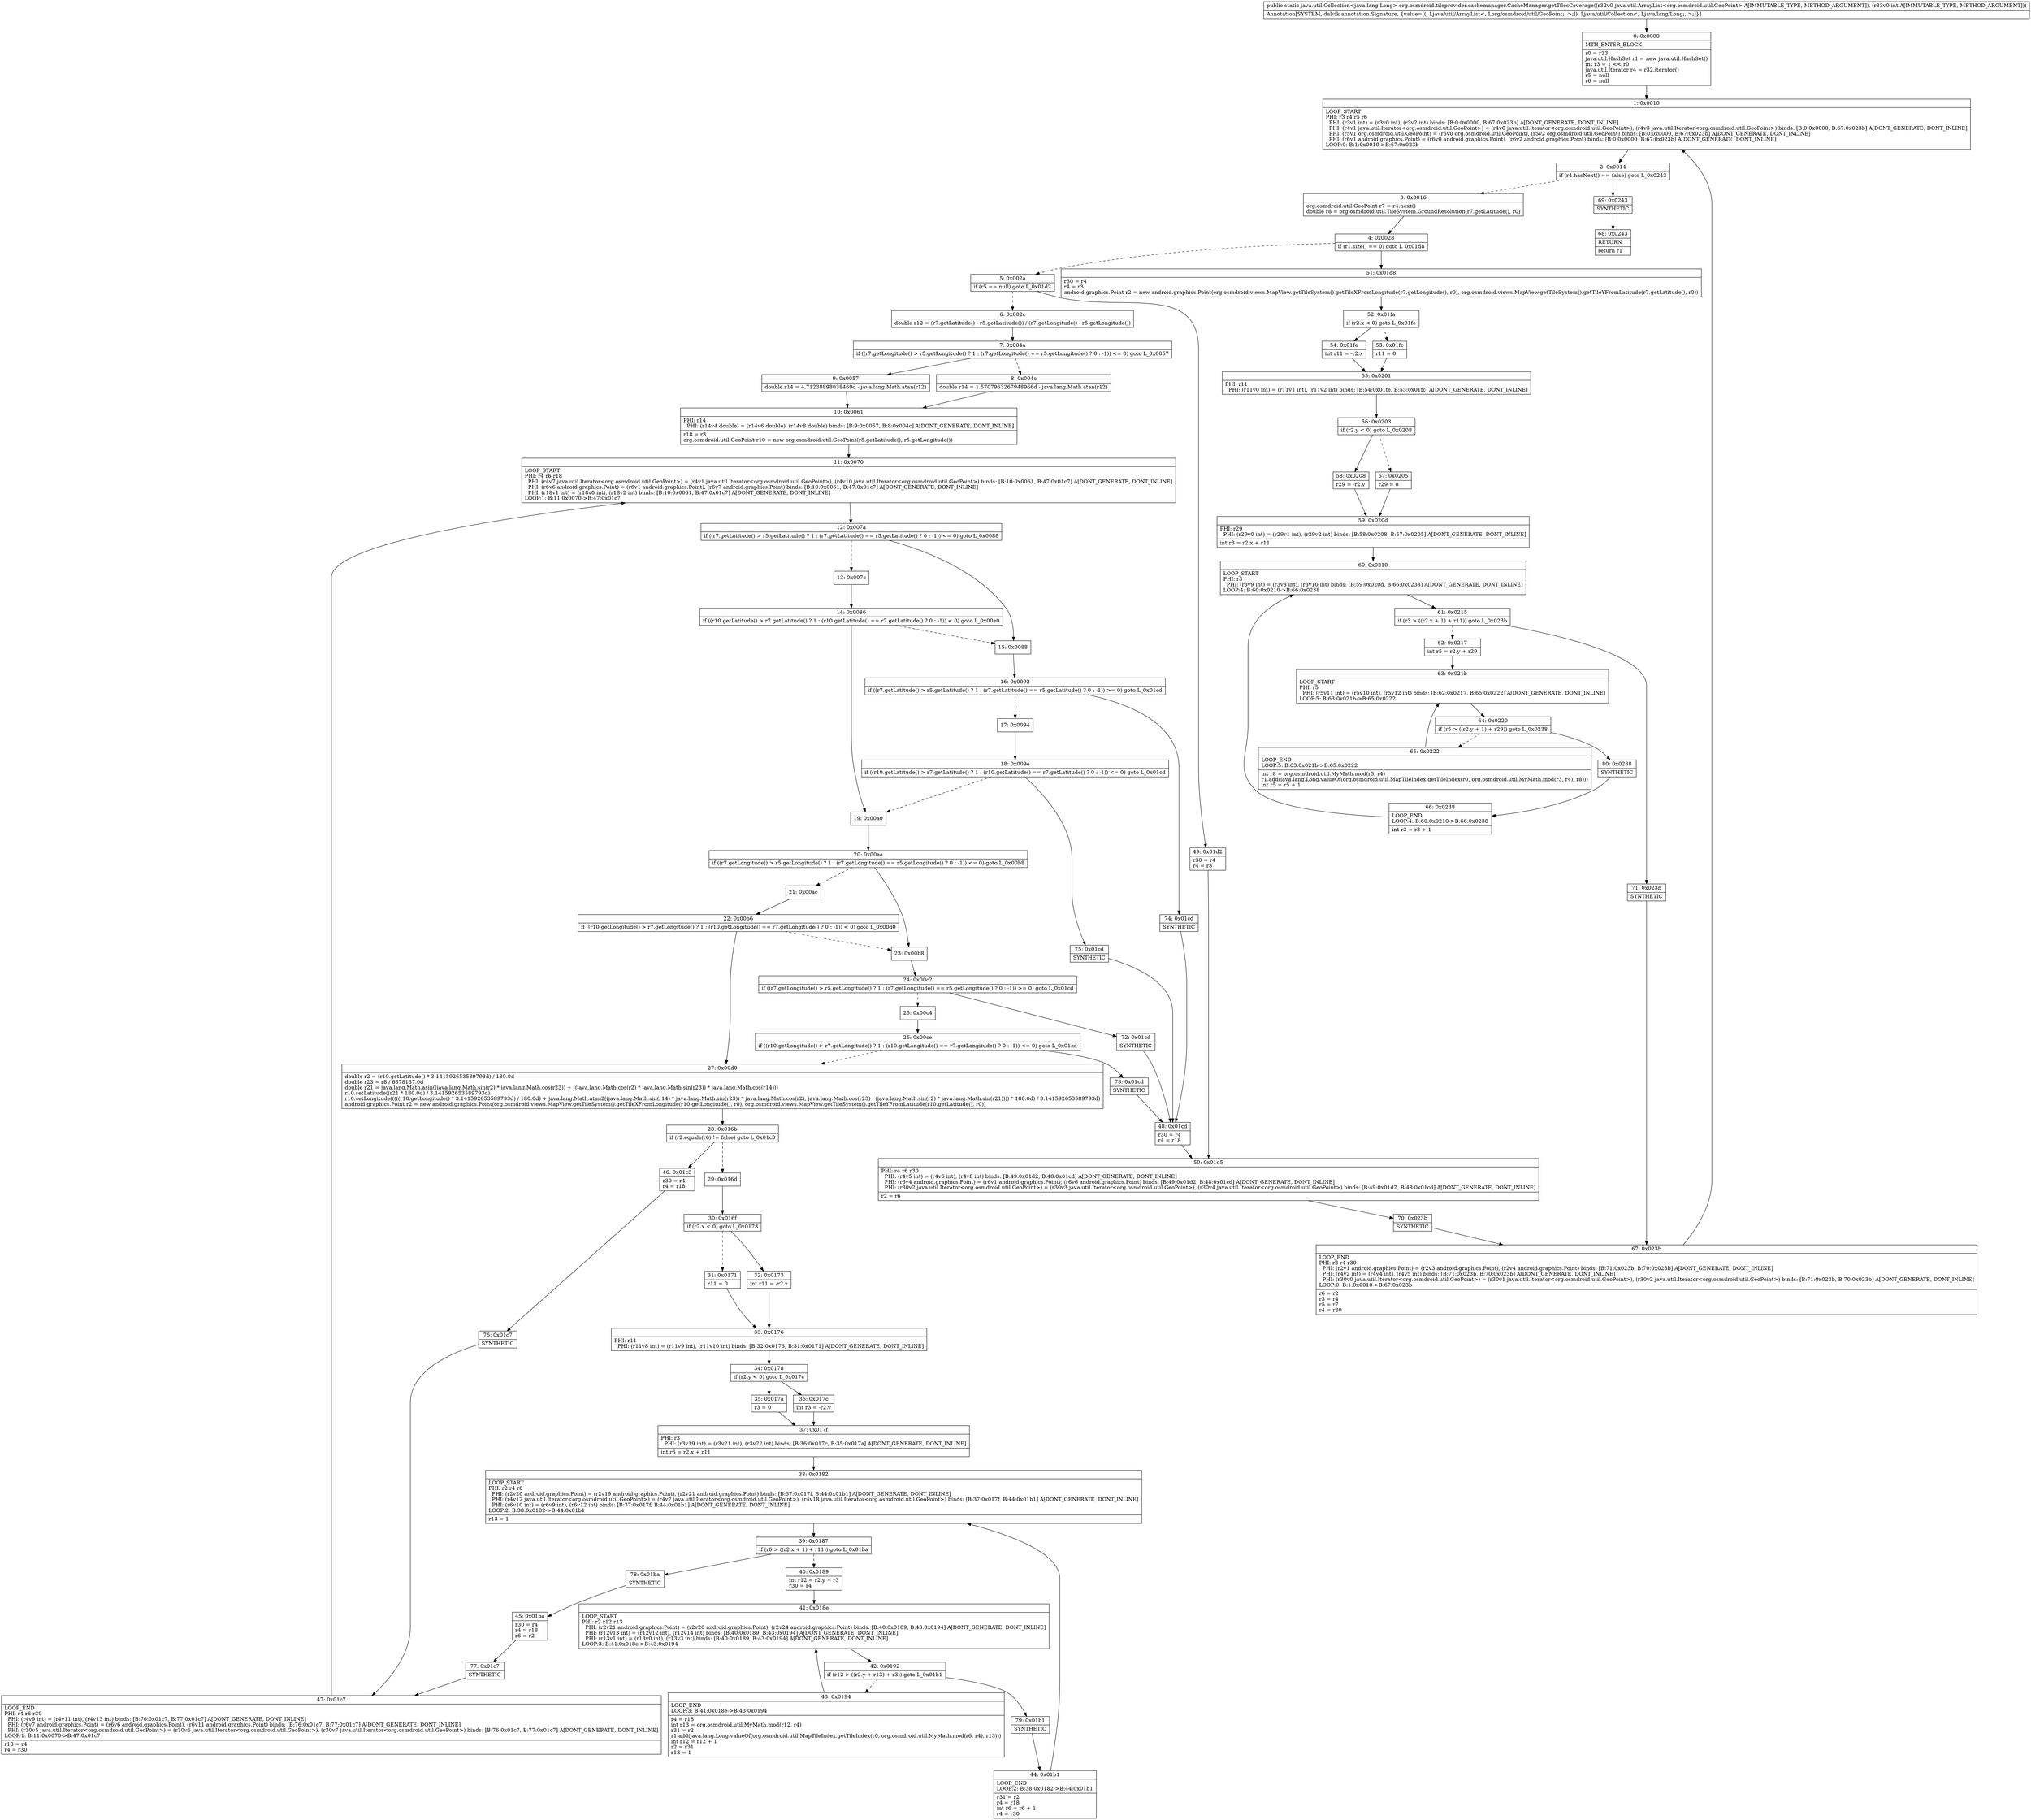 digraph "CFG fororg.osmdroid.tileprovider.cachemanager.CacheManager.getTilesCoverage(Ljava\/util\/ArrayList;I)Ljava\/util\/Collection;" {
Node_0 [shape=record,label="{0\:\ 0x0000|MTH_ENTER_BLOCK\l|r0 = r33\ljava.util.HashSet r1 = new java.util.HashSet()\lint r3 = 1 \<\< r0\ljava.util.Iterator r4 = r32.iterator()\lr5 = null\lr6 = null\l}"];
Node_1 [shape=record,label="{1\:\ 0x0010|LOOP_START\lPHI: r3 r4 r5 r6 \l  PHI: (r3v1 int) = (r3v0 int), (r3v2 int) binds: [B:0:0x0000, B:67:0x023b] A[DONT_GENERATE, DONT_INLINE]\l  PHI: (r4v1 java.util.Iterator\<org.osmdroid.util.GeoPoint\>) = (r4v0 java.util.Iterator\<org.osmdroid.util.GeoPoint\>), (r4v3 java.util.Iterator\<org.osmdroid.util.GeoPoint\>) binds: [B:0:0x0000, B:67:0x023b] A[DONT_GENERATE, DONT_INLINE]\l  PHI: (r5v1 org.osmdroid.util.GeoPoint) = (r5v0 org.osmdroid.util.GeoPoint), (r5v2 org.osmdroid.util.GeoPoint) binds: [B:0:0x0000, B:67:0x023b] A[DONT_GENERATE, DONT_INLINE]\l  PHI: (r6v1 android.graphics.Point) = (r6v0 android.graphics.Point), (r6v2 android.graphics.Point) binds: [B:0:0x0000, B:67:0x023b] A[DONT_GENERATE, DONT_INLINE]\lLOOP:0: B:1:0x0010\-\>B:67:0x023b\l}"];
Node_2 [shape=record,label="{2\:\ 0x0014|if (r4.hasNext() == false) goto L_0x0243\l}"];
Node_3 [shape=record,label="{3\:\ 0x0016|org.osmdroid.util.GeoPoint r7 = r4.next()\ldouble r8 = org.osmdroid.util.TileSystem.GroundResolution(r7.getLatitude(), r0)\l}"];
Node_4 [shape=record,label="{4\:\ 0x0028|if (r1.size() == 0) goto L_0x01d8\l}"];
Node_5 [shape=record,label="{5\:\ 0x002a|if (r5 == null) goto L_0x01d2\l}"];
Node_6 [shape=record,label="{6\:\ 0x002c|double r12 = (r7.getLatitude() \- r5.getLatitude()) \/ (r7.getLongitude() \- r5.getLongitude())\l}"];
Node_7 [shape=record,label="{7\:\ 0x004a|if ((r7.getLongitude() \> r5.getLongitude() ? 1 : (r7.getLongitude() == r5.getLongitude() ? 0 : \-1)) \<= 0) goto L_0x0057\l}"];
Node_8 [shape=record,label="{8\:\ 0x004c|double r14 = 1.5707963267948966d \- java.lang.Math.atan(r12)\l}"];
Node_9 [shape=record,label="{9\:\ 0x0057|double r14 = 4.71238898038469d \- java.lang.Math.atan(r12)\l}"];
Node_10 [shape=record,label="{10\:\ 0x0061|PHI: r14 \l  PHI: (r14v4 double) = (r14v6 double), (r14v8 double) binds: [B:9:0x0057, B:8:0x004c] A[DONT_GENERATE, DONT_INLINE]\l|r18 = r3\lorg.osmdroid.util.GeoPoint r10 = new org.osmdroid.util.GeoPoint(r5.getLatitude(), r5.getLongitude())\l}"];
Node_11 [shape=record,label="{11\:\ 0x0070|LOOP_START\lPHI: r4 r6 r18 \l  PHI: (r4v7 java.util.Iterator\<org.osmdroid.util.GeoPoint\>) = (r4v1 java.util.Iterator\<org.osmdroid.util.GeoPoint\>), (r4v10 java.util.Iterator\<org.osmdroid.util.GeoPoint\>) binds: [B:10:0x0061, B:47:0x01c7] A[DONT_GENERATE, DONT_INLINE]\l  PHI: (r6v6 android.graphics.Point) = (r6v1 android.graphics.Point), (r6v7 android.graphics.Point) binds: [B:10:0x0061, B:47:0x01c7] A[DONT_GENERATE, DONT_INLINE]\l  PHI: (r18v1 int) = (r18v0 int), (r18v2 int) binds: [B:10:0x0061, B:47:0x01c7] A[DONT_GENERATE, DONT_INLINE]\lLOOP:1: B:11:0x0070\-\>B:47:0x01c7\l}"];
Node_12 [shape=record,label="{12\:\ 0x007a|if ((r7.getLatitude() \> r5.getLatitude() ? 1 : (r7.getLatitude() == r5.getLatitude() ? 0 : \-1)) \<= 0) goto L_0x0088\l}"];
Node_13 [shape=record,label="{13\:\ 0x007c}"];
Node_14 [shape=record,label="{14\:\ 0x0086|if ((r10.getLatitude() \> r7.getLatitude() ? 1 : (r10.getLatitude() == r7.getLatitude() ? 0 : \-1)) \< 0) goto L_0x00a0\l}"];
Node_15 [shape=record,label="{15\:\ 0x0088}"];
Node_16 [shape=record,label="{16\:\ 0x0092|if ((r7.getLatitude() \> r5.getLatitude() ? 1 : (r7.getLatitude() == r5.getLatitude() ? 0 : \-1)) \>= 0) goto L_0x01cd\l}"];
Node_17 [shape=record,label="{17\:\ 0x0094}"];
Node_18 [shape=record,label="{18\:\ 0x009e|if ((r10.getLatitude() \> r7.getLatitude() ? 1 : (r10.getLatitude() == r7.getLatitude() ? 0 : \-1)) \<= 0) goto L_0x01cd\l}"];
Node_19 [shape=record,label="{19\:\ 0x00a0}"];
Node_20 [shape=record,label="{20\:\ 0x00aa|if ((r7.getLongitude() \> r5.getLongitude() ? 1 : (r7.getLongitude() == r5.getLongitude() ? 0 : \-1)) \<= 0) goto L_0x00b8\l}"];
Node_21 [shape=record,label="{21\:\ 0x00ac}"];
Node_22 [shape=record,label="{22\:\ 0x00b6|if ((r10.getLongitude() \> r7.getLongitude() ? 1 : (r10.getLongitude() == r7.getLongitude() ? 0 : \-1)) \< 0) goto L_0x00d0\l}"];
Node_23 [shape=record,label="{23\:\ 0x00b8}"];
Node_24 [shape=record,label="{24\:\ 0x00c2|if ((r7.getLongitude() \> r5.getLongitude() ? 1 : (r7.getLongitude() == r5.getLongitude() ? 0 : \-1)) \>= 0) goto L_0x01cd\l}"];
Node_25 [shape=record,label="{25\:\ 0x00c4}"];
Node_26 [shape=record,label="{26\:\ 0x00ce|if ((r10.getLongitude() \> r7.getLongitude() ? 1 : (r10.getLongitude() == r7.getLongitude() ? 0 : \-1)) \<= 0) goto L_0x01cd\l}"];
Node_27 [shape=record,label="{27\:\ 0x00d0|double r2 = (r10.getLatitude() * 3.141592653589793d) \/ 180.0d\ldouble r23 = r8 \/ 6378137.0d\ldouble r21 = java.lang.Math.asin((java.lang.Math.sin(r2) * java.lang.Math.cos(r23)) + ((java.lang.Math.cos(r2) * java.lang.Math.sin(r23)) * java.lang.Math.cos(r14)))\lr10.setLatitude((r21 * 180.0d) \/ 3.141592653589793d)\lr10.setLongitude(((((r10.getLongitude() * 3.141592653589793d) \/ 180.0d) + java.lang.Math.atan2((java.lang.Math.sin(r14) * java.lang.Math.sin(r23)) * java.lang.Math.cos(r2), java.lang.Math.cos(r23) \- (java.lang.Math.sin(r2) * java.lang.Math.sin(r21)))) * 180.0d) \/ 3.141592653589793d)\landroid.graphics.Point r2 = new android.graphics.Point(org.osmdroid.views.MapView.getTileSystem().getTileXFromLongitude(r10.getLongitude(), r0), org.osmdroid.views.MapView.getTileSystem().getTileYFromLatitude(r10.getLatitude(), r0))\l}"];
Node_28 [shape=record,label="{28\:\ 0x016b|if (r2.equals(r6) != false) goto L_0x01c3\l}"];
Node_29 [shape=record,label="{29\:\ 0x016d}"];
Node_30 [shape=record,label="{30\:\ 0x016f|if (r2.x \< 0) goto L_0x0173\l}"];
Node_31 [shape=record,label="{31\:\ 0x0171|r11 = 0\l}"];
Node_32 [shape=record,label="{32\:\ 0x0173|int r11 = \-r2.x\l}"];
Node_33 [shape=record,label="{33\:\ 0x0176|PHI: r11 \l  PHI: (r11v8 int) = (r11v9 int), (r11v10 int) binds: [B:32:0x0173, B:31:0x0171] A[DONT_GENERATE, DONT_INLINE]\l}"];
Node_34 [shape=record,label="{34\:\ 0x0178|if (r2.y \< 0) goto L_0x017c\l}"];
Node_35 [shape=record,label="{35\:\ 0x017a|r3 = 0\l}"];
Node_36 [shape=record,label="{36\:\ 0x017c|int r3 = \-r2.y\l}"];
Node_37 [shape=record,label="{37\:\ 0x017f|PHI: r3 \l  PHI: (r3v19 int) = (r3v21 int), (r3v22 int) binds: [B:36:0x017c, B:35:0x017a] A[DONT_GENERATE, DONT_INLINE]\l|int r6 = r2.x + r11\l}"];
Node_38 [shape=record,label="{38\:\ 0x0182|LOOP_START\lPHI: r2 r4 r6 \l  PHI: (r2v20 android.graphics.Point) = (r2v19 android.graphics.Point), (r2v21 android.graphics.Point) binds: [B:37:0x017f, B:44:0x01b1] A[DONT_GENERATE, DONT_INLINE]\l  PHI: (r4v12 java.util.Iterator\<org.osmdroid.util.GeoPoint\>) = (r4v7 java.util.Iterator\<org.osmdroid.util.GeoPoint\>), (r4v18 java.util.Iterator\<org.osmdroid.util.GeoPoint\>) binds: [B:37:0x017f, B:44:0x01b1] A[DONT_GENERATE, DONT_INLINE]\l  PHI: (r6v10 int) = (r6v9 int), (r6v12 int) binds: [B:37:0x017f, B:44:0x01b1] A[DONT_GENERATE, DONT_INLINE]\lLOOP:2: B:38:0x0182\-\>B:44:0x01b1\l|r13 = 1\l}"];
Node_39 [shape=record,label="{39\:\ 0x0187|if (r6 \> ((r2.x + 1) + r11)) goto L_0x01ba\l}"];
Node_40 [shape=record,label="{40\:\ 0x0189|int r12 = r2.y + r3\lr30 = r4\l}"];
Node_41 [shape=record,label="{41\:\ 0x018e|LOOP_START\lPHI: r2 r12 r13 \l  PHI: (r2v21 android.graphics.Point) = (r2v20 android.graphics.Point), (r2v24 android.graphics.Point) binds: [B:40:0x0189, B:43:0x0194] A[DONT_GENERATE, DONT_INLINE]\l  PHI: (r12v13 int) = (r12v12 int), (r12v14 int) binds: [B:40:0x0189, B:43:0x0194] A[DONT_GENERATE, DONT_INLINE]\l  PHI: (r13v1 int) = (r13v0 int), (r13v3 int) binds: [B:40:0x0189, B:43:0x0194] A[DONT_GENERATE, DONT_INLINE]\lLOOP:3: B:41:0x018e\-\>B:43:0x0194\l}"];
Node_42 [shape=record,label="{42\:\ 0x0192|if (r12 \> ((r2.y + r13) + r3)) goto L_0x01b1\l}"];
Node_43 [shape=record,label="{43\:\ 0x0194|LOOP_END\lLOOP:3: B:41:0x018e\-\>B:43:0x0194\l|r4 = r18\lint r13 = org.osmdroid.util.MyMath.mod(r12, r4)\lr31 = r2\lr1.add(java.lang.Long.valueOf(org.osmdroid.util.MapTileIndex.getTileIndex(r0, org.osmdroid.util.MyMath.mod(r6, r4), r13)))\lint r12 = r12 + 1\lr2 = r31\lr13 = 1\l}"];
Node_44 [shape=record,label="{44\:\ 0x01b1|LOOP_END\lLOOP:2: B:38:0x0182\-\>B:44:0x01b1\l|r31 = r2\lr4 = r18\lint r6 = r6 + 1\lr4 = r30\l}"];
Node_45 [shape=record,label="{45\:\ 0x01ba|r30 = r4\lr4 = r18\lr6 = r2\l}"];
Node_46 [shape=record,label="{46\:\ 0x01c3|r30 = r4\lr4 = r18\l}"];
Node_47 [shape=record,label="{47\:\ 0x01c7|LOOP_END\lPHI: r4 r6 r30 \l  PHI: (r4v9 int) = (r4v11 int), (r4v13 int) binds: [B:76:0x01c7, B:77:0x01c7] A[DONT_GENERATE, DONT_INLINE]\l  PHI: (r6v7 android.graphics.Point) = (r6v6 android.graphics.Point), (r6v11 android.graphics.Point) binds: [B:76:0x01c7, B:77:0x01c7] A[DONT_GENERATE, DONT_INLINE]\l  PHI: (r30v5 java.util.Iterator\<org.osmdroid.util.GeoPoint\>) = (r30v6 java.util.Iterator\<org.osmdroid.util.GeoPoint\>), (r30v7 java.util.Iterator\<org.osmdroid.util.GeoPoint\>) binds: [B:76:0x01c7, B:77:0x01c7] A[DONT_GENERATE, DONT_INLINE]\lLOOP:1: B:11:0x0070\-\>B:47:0x01c7\l|r18 = r4\lr4 = r30\l}"];
Node_48 [shape=record,label="{48\:\ 0x01cd|r30 = r4\lr4 = r18\l}"];
Node_49 [shape=record,label="{49\:\ 0x01d2|r30 = r4\lr4 = r3\l}"];
Node_50 [shape=record,label="{50\:\ 0x01d5|PHI: r4 r6 r30 \l  PHI: (r4v5 int) = (r4v6 int), (r4v8 int) binds: [B:49:0x01d2, B:48:0x01cd] A[DONT_GENERATE, DONT_INLINE]\l  PHI: (r6v4 android.graphics.Point) = (r6v1 android.graphics.Point), (r6v6 android.graphics.Point) binds: [B:49:0x01d2, B:48:0x01cd] A[DONT_GENERATE, DONT_INLINE]\l  PHI: (r30v2 java.util.Iterator\<org.osmdroid.util.GeoPoint\>) = (r30v3 java.util.Iterator\<org.osmdroid.util.GeoPoint\>), (r30v4 java.util.Iterator\<org.osmdroid.util.GeoPoint\>) binds: [B:49:0x01d2, B:48:0x01cd] A[DONT_GENERATE, DONT_INLINE]\l|r2 = r6\l}"];
Node_51 [shape=record,label="{51\:\ 0x01d8|r30 = r4\lr4 = r3\landroid.graphics.Point r2 = new android.graphics.Point(org.osmdroid.views.MapView.getTileSystem().getTileXFromLongitude(r7.getLongitude(), r0), org.osmdroid.views.MapView.getTileSystem().getTileYFromLatitude(r7.getLatitude(), r0))\l}"];
Node_52 [shape=record,label="{52\:\ 0x01fa|if (r2.x \< 0) goto L_0x01fe\l}"];
Node_53 [shape=record,label="{53\:\ 0x01fc|r11 = 0\l}"];
Node_54 [shape=record,label="{54\:\ 0x01fe|int r11 = \-r2.x\l}"];
Node_55 [shape=record,label="{55\:\ 0x0201|PHI: r11 \l  PHI: (r11v0 int) = (r11v1 int), (r11v2 int) binds: [B:54:0x01fe, B:53:0x01fc] A[DONT_GENERATE, DONT_INLINE]\l}"];
Node_56 [shape=record,label="{56\:\ 0x0203|if (r2.y \< 0) goto L_0x0208\l}"];
Node_57 [shape=record,label="{57\:\ 0x0205|r29 = 0\l}"];
Node_58 [shape=record,label="{58\:\ 0x0208|r29 = \-r2.y\l}"];
Node_59 [shape=record,label="{59\:\ 0x020d|PHI: r29 \l  PHI: (r29v0 int) = (r29v1 int), (r29v2 int) binds: [B:58:0x0208, B:57:0x0205] A[DONT_GENERATE, DONT_INLINE]\l|int r3 = r2.x + r11\l}"];
Node_60 [shape=record,label="{60\:\ 0x0210|LOOP_START\lPHI: r3 \l  PHI: (r3v9 int) = (r3v8 int), (r3v10 int) binds: [B:59:0x020d, B:66:0x0238] A[DONT_GENERATE, DONT_INLINE]\lLOOP:4: B:60:0x0210\-\>B:66:0x0238\l}"];
Node_61 [shape=record,label="{61\:\ 0x0215|if (r3 \> ((r2.x + 1) + r11)) goto L_0x023b\l}"];
Node_62 [shape=record,label="{62\:\ 0x0217|int r5 = r2.y + r29\l}"];
Node_63 [shape=record,label="{63\:\ 0x021b|LOOP_START\lPHI: r5 \l  PHI: (r5v11 int) = (r5v10 int), (r5v12 int) binds: [B:62:0x0217, B:65:0x0222] A[DONT_GENERATE, DONT_INLINE]\lLOOP:5: B:63:0x021b\-\>B:65:0x0222\l}"];
Node_64 [shape=record,label="{64\:\ 0x0220|if (r5 \> ((r2.y + 1) + r29)) goto L_0x0238\l}"];
Node_65 [shape=record,label="{65\:\ 0x0222|LOOP_END\lLOOP:5: B:63:0x021b\-\>B:65:0x0222\l|int r8 = org.osmdroid.util.MyMath.mod(r5, r4)\lr1.add(java.lang.Long.valueOf(org.osmdroid.util.MapTileIndex.getTileIndex(r0, org.osmdroid.util.MyMath.mod(r3, r4), r8)))\lint r5 = r5 + 1\l}"];
Node_66 [shape=record,label="{66\:\ 0x0238|LOOP_END\lLOOP:4: B:60:0x0210\-\>B:66:0x0238\l|int r3 = r3 + 1\l}"];
Node_67 [shape=record,label="{67\:\ 0x023b|LOOP_END\lPHI: r2 r4 r30 \l  PHI: (r2v1 android.graphics.Point) = (r2v3 android.graphics.Point), (r2v4 android.graphics.Point) binds: [B:71:0x023b, B:70:0x023b] A[DONT_GENERATE, DONT_INLINE]\l  PHI: (r4v2 int) = (r4v4 int), (r4v5 int) binds: [B:71:0x023b, B:70:0x023b] A[DONT_GENERATE, DONT_INLINE]\l  PHI: (r30v0 java.util.Iterator\<org.osmdroid.util.GeoPoint\>) = (r30v1 java.util.Iterator\<org.osmdroid.util.GeoPoint\>), (r30v2 java.util.Iterator\<org.osmdroid.util.GeoPoint\>) binds: [B:71:0x023b, B:70:0x023b] A[DONT_GENERATE, DONT_INLINE]\lLOOP:0: B:1:0x0010\-\>B:67:0x023b\l|r6 = r2\lr3 = r4\lr5 = r7\lr4 = r30\l}"];
Node_68 [shape=record,label="{68\:\ 0x0243|RETURN\l|return r1\l}"];
Node_69 [shape=record,label="{69\:\ 0x0243|SYNTHETIC\l}"];
Node_70 [shape=record,label="{70\:\ 0x023b|SYNTHETIC\l}"];
Node_71 [shape=record,label="{71\:\ 0x023b|SYNTHETIC\l}"];
Node_72 [shape=record,label="{72\:\ 0x01cd|SYNTHETIC\l}"];
Node_73 [shape=record,label="{73\:\ 0x01cd|SYNTHETIC\l}"];
Node_74 [shape=record,label="{74\:\ 0x01cd|SYNTHETIC\l}"];
Node_75 [shape=record,label="{75\:\ 0x01cd|SYNTHETIC\l}"];
Node_76 [shape=record,label="{76\:\ 0x01c7|SYNTHETIC\l}"];
Node_77 [shape=record,label="{77\:\ 0x01c7|SYNTHETIC\l}"];
Node_78 [shape=record,label="{78\:\ 0x01ba|SYNTHETIC\l}"];
Node_79 [shape=record,label="{79\:\ 0x01b1|SYNTHETIC\l}"];
Node_80 [shape=record,label="{80\:\ 0x0238|SYNTHETIC\l}"];
MethodNode[shape=record,label="{public static java.util.Collection\<java.lang.Long\> org.osmdroid.tileprovider.cachemanager.CacheManager.getTilesCoverage((r32v0 java.util.ArrayList\<org.osmdroid.util.GeoPoint\> A[IMMUTABLE_TYPE, METHOD_ARGUMENT]), (r33v0 int A[IMMUTABLE_TYPE, METHOD_ARGUMENT]))  | Annotation[SYSTEM, dalvik.annotation.Signature, \{value=[(, Ljava\/util\/ArrayList\<, Lorg\/osmdroid\/util\/GeoPoint;, \>;I), Ljava\/util\/Collection\<, Ljava\/lang\/Long;, \>;]\}]\l}"];
MethodNode -> Node_0;
Node_0 -> Node_1;
Node_1 -> Node_2;
Node_2 -> Node_3[style=dashed];
Node_2 -> Node_69;
Node_3 -> Node_4;
Node_4 -> Node_5[style=dashed];
Node_4 -> Node_51;
Node_5 -> Node_6[style=dashed];
Node_5 -> Node_49;
Node_6 -> Node_7;
Node_7 -> Node_8[style=dashed];
Node_7 -> Node_9;
Node_8 -> Node_10;
Node_9 -> Node_10;
Node_10 -> Node_11;
Node_11 -> Node_12;
Node_12 -> Node_13[style=dashed];
Node_12 -> Node_15;
Node_13 -> Node_14;
Node_14 -> Node_15[style=dashed];
Node_14 -> Node_19;
Node_15 -> Node_16;
Node_16 -> Node_17[style=dashed];
Node_16 -> Node_74;
Node_17 -> Node_18;
Node_18 -> Node_19[style=dashed];
Node_18 -> Node_75;
Node_19 -> Node_20;
Node_20 -> Node_21[style=dashed];
Node_20 -> Node_23;
Node_21 -> Node_22;
Node_22 -> Node_23[style=dashed];
Node_22 -> Node_27;
Node_23 -> Node_24;
Node_24 -> Node_25[style=dashed];
Node_24 -> Node_72;
Node_25 -> Node_26;
Node_26 -> Node_27[style=dashed];
Node_26 -> Node_73;
Node_27 -> Node_28;
Node_28 -> Node_29[style=dashed];
Node_28 -> Node_46;
Node_29 -> Node_30;
Node_30 -> Node_31[style=dashed];
Node_30 -> Node_32;
Node_31 -> Node_33;
Node_32 -> Node_33;
Node_33 -> Node_34;
Node_34 -> Node_35[style=dashed];
Node_34 -> Node_36;
Node_35 -> Node_37;
Node_36 -> Node_37;
Node_37 -> Node_38;
Node_38 -> Node_39;
Node_39 -> Node_40[style=dashed];
Node_39 -> Node_78;
Node_40 -> Node_41;
Node_41 -> Node_42;
Node_42 -> Node_43[style=dashed];
Node_42 -> Node_79;
Node_43 -> Node_41;
Node_44 -> Node_38;
Node_45 -> Node_77;
Node_46 -> Node_76;
Node_47 -> Node_11;
Node_48 -> Node_50;
Node_49 -> Node_50;
Node_50 -> Node_70;
Node_51 -> Node_52;
Node_52 -> Node_53[style=dashed];
Node_52 -> Node_54;
Node_53 -> Node_55;
Node_54 -> Node_55;
Node_55 -> Node_56;
Node_56 -> Node_57[style=dashed];
Node_56 -> Node_58;
Node_57 -> Node_59;
Node_58 -> Node_59;
Node_59 -> Node_60;
Node_60 -> Node_61;
Node_61 -> Node_62[style=dashed];
Node_61 -> Node_71;
Node_62 -> Node_63;
Node_63 -> Node_64;
Node_64 -> Node_65[style=dashed];
Node_64 -> Node_80;
Node_65 -> Node_63;
Node_66 -> Node_60;
Node_67 -> Node_1;
Node_69 -> Node_68;
Node_70 -> Node_67;
Node_71 -> Node_67;
Node_72 -> Node_48;
Node_73 -> Node_48;
Node_74 -> Node_48;
Node_75 -> Node_48;
Node_76 -> Node_47;
Node_77 -> Node_47;
Node_78 -> Node_45;
Node_79 -> Node_44;
Node_80 -> Node_66;
}

